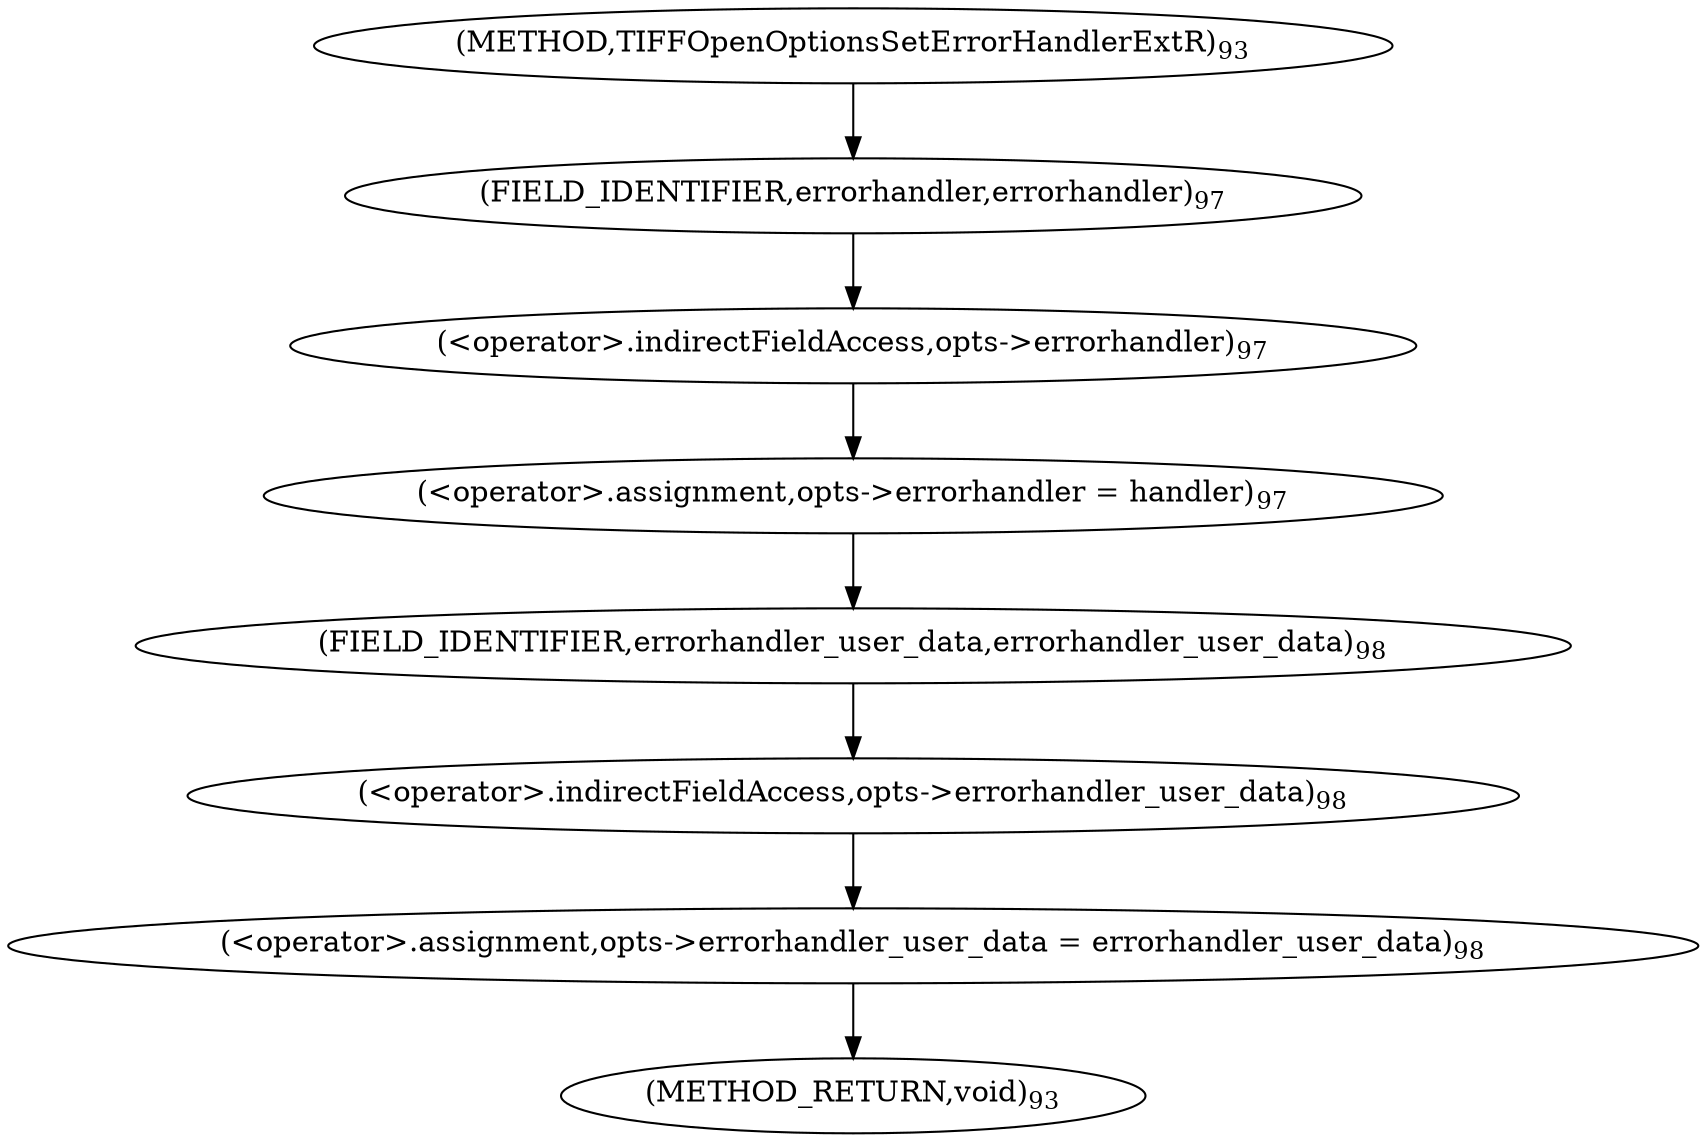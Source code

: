digraph "TIFFOpenOptionsSetErrorHandlerExtR" {  
"143" [label = <(&lt;operator&gt;.assignment,opts-&gt;errorhandler = handler)<SUB>97</SUB>> ]
"148" [label = <(&lt;operator&gt;.assignment,opts-&gt;errorhandler_user_data = errorhandler_user_data)<SUB>98</SUB>> ]
"144" [label = <(&lt;operator&gt;.indirectFieldAccess,opts-&gt;errorhandler)<SUB>97</SUB>> ]
"149" [label = <(&lt;operator&gt;.indirectFieldAccess,opts-&gt;errorhandler_user_data)<SUB>98</SUB>> ]
"146" [label = <(FIELD_IDENTIFIER,errorhandler,errorhandler)<SUB>97</SUB>> ]
"151" [label = <(FIELD_IDENTIFIER,errorhandler_user_data,errorhandler_user_data)<SUB>98</SUB>> ]
"138" [label = <(METHOD,TIFFOpenOptionsSetErrorHandlerExtR)<SUB>93</SUB>> ]
"153" [label = <(METHOD_RETURN,void)<SUB>93</SUB>> ]
  "143" -> "151" 
  "148" -> "153" 
  "144" -> "143" 
  "149" -> "148" 
  "146" -> "144" 
  "151" -> "149" 
  "138" -> "146" 
}

